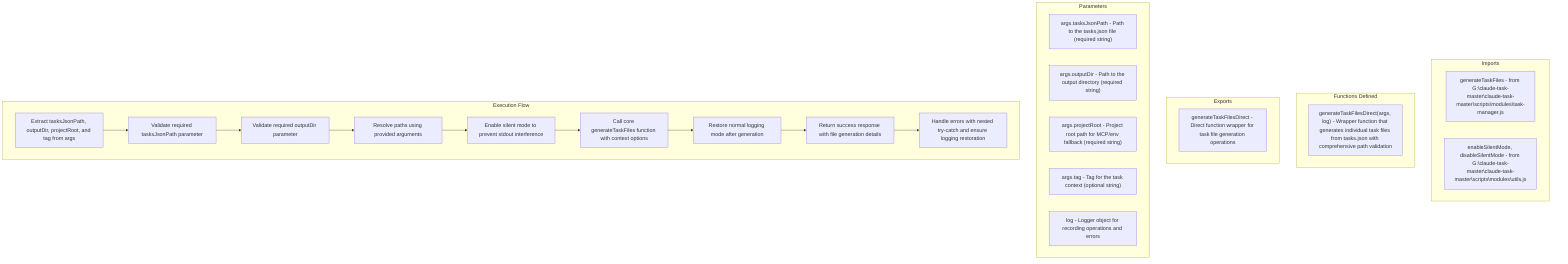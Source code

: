flowchart TB
    subgraph "Imports"
        I1["generateTaskFiles - from G:\claude-task-master\claude-task-master\scripts\modules\task-manager.js"]
        I2["enableSilentMode, disableSilentMode - from G:\claude-task-master\claude-task-master\scripts\modules\utils.js"]
    end

    subgraph "Functions Defined"
        FU1["generateTaskFilesDirect(args, log) - Wrapper function that generates individual task files from tasks.json with comprehensive path validation"]
    end

    subgraph "Exports"
        E1["generateTaskFilesDirect - Direct function wrapper for task file generation operations"]
    end

    subgraph "Parameters"
        P1["args.tasksJsonPath - Path to the tasks.json file (required string)"]
        P2["args.outputDir - Path to the output directory (required string)"]
        P3["args.projectRoot - Project root path for MCP/env fallback (required string)"]
        P4["args.tag - Tag for the task context (optional string)"]
        P5["log - Logger object for recording operations and errors"]
    end

    subgraph "Execution Flow"
        FL1["Extract tasksJsonPath, outputDir, projectRoot, and tag from args"]
        FL2["Validate required tasksJsonPath parameter"]
        FL3["Validate required outputDir parameter"]
        FL4["Resolve paths using provided arguments"]
        FL5["Enable silent mode to prevent stdout interference"]
        FL6["Call core generateTaskFiles function with context options"]
        FL7["Restore normal logging mode after generation"]
        FL8["Return success response with file generation details"]
        FL9["Handle errors with nested try-catch and ensure logging restoration"]
    end

    FL1 --> FL2
    FL2 --> FL3
    FL3 --> FL4
    FL4 --> FL5
    FL5 --> FL6
    FL6 --> FL7
    FL7 --> FL8
    FL8 --> FL9